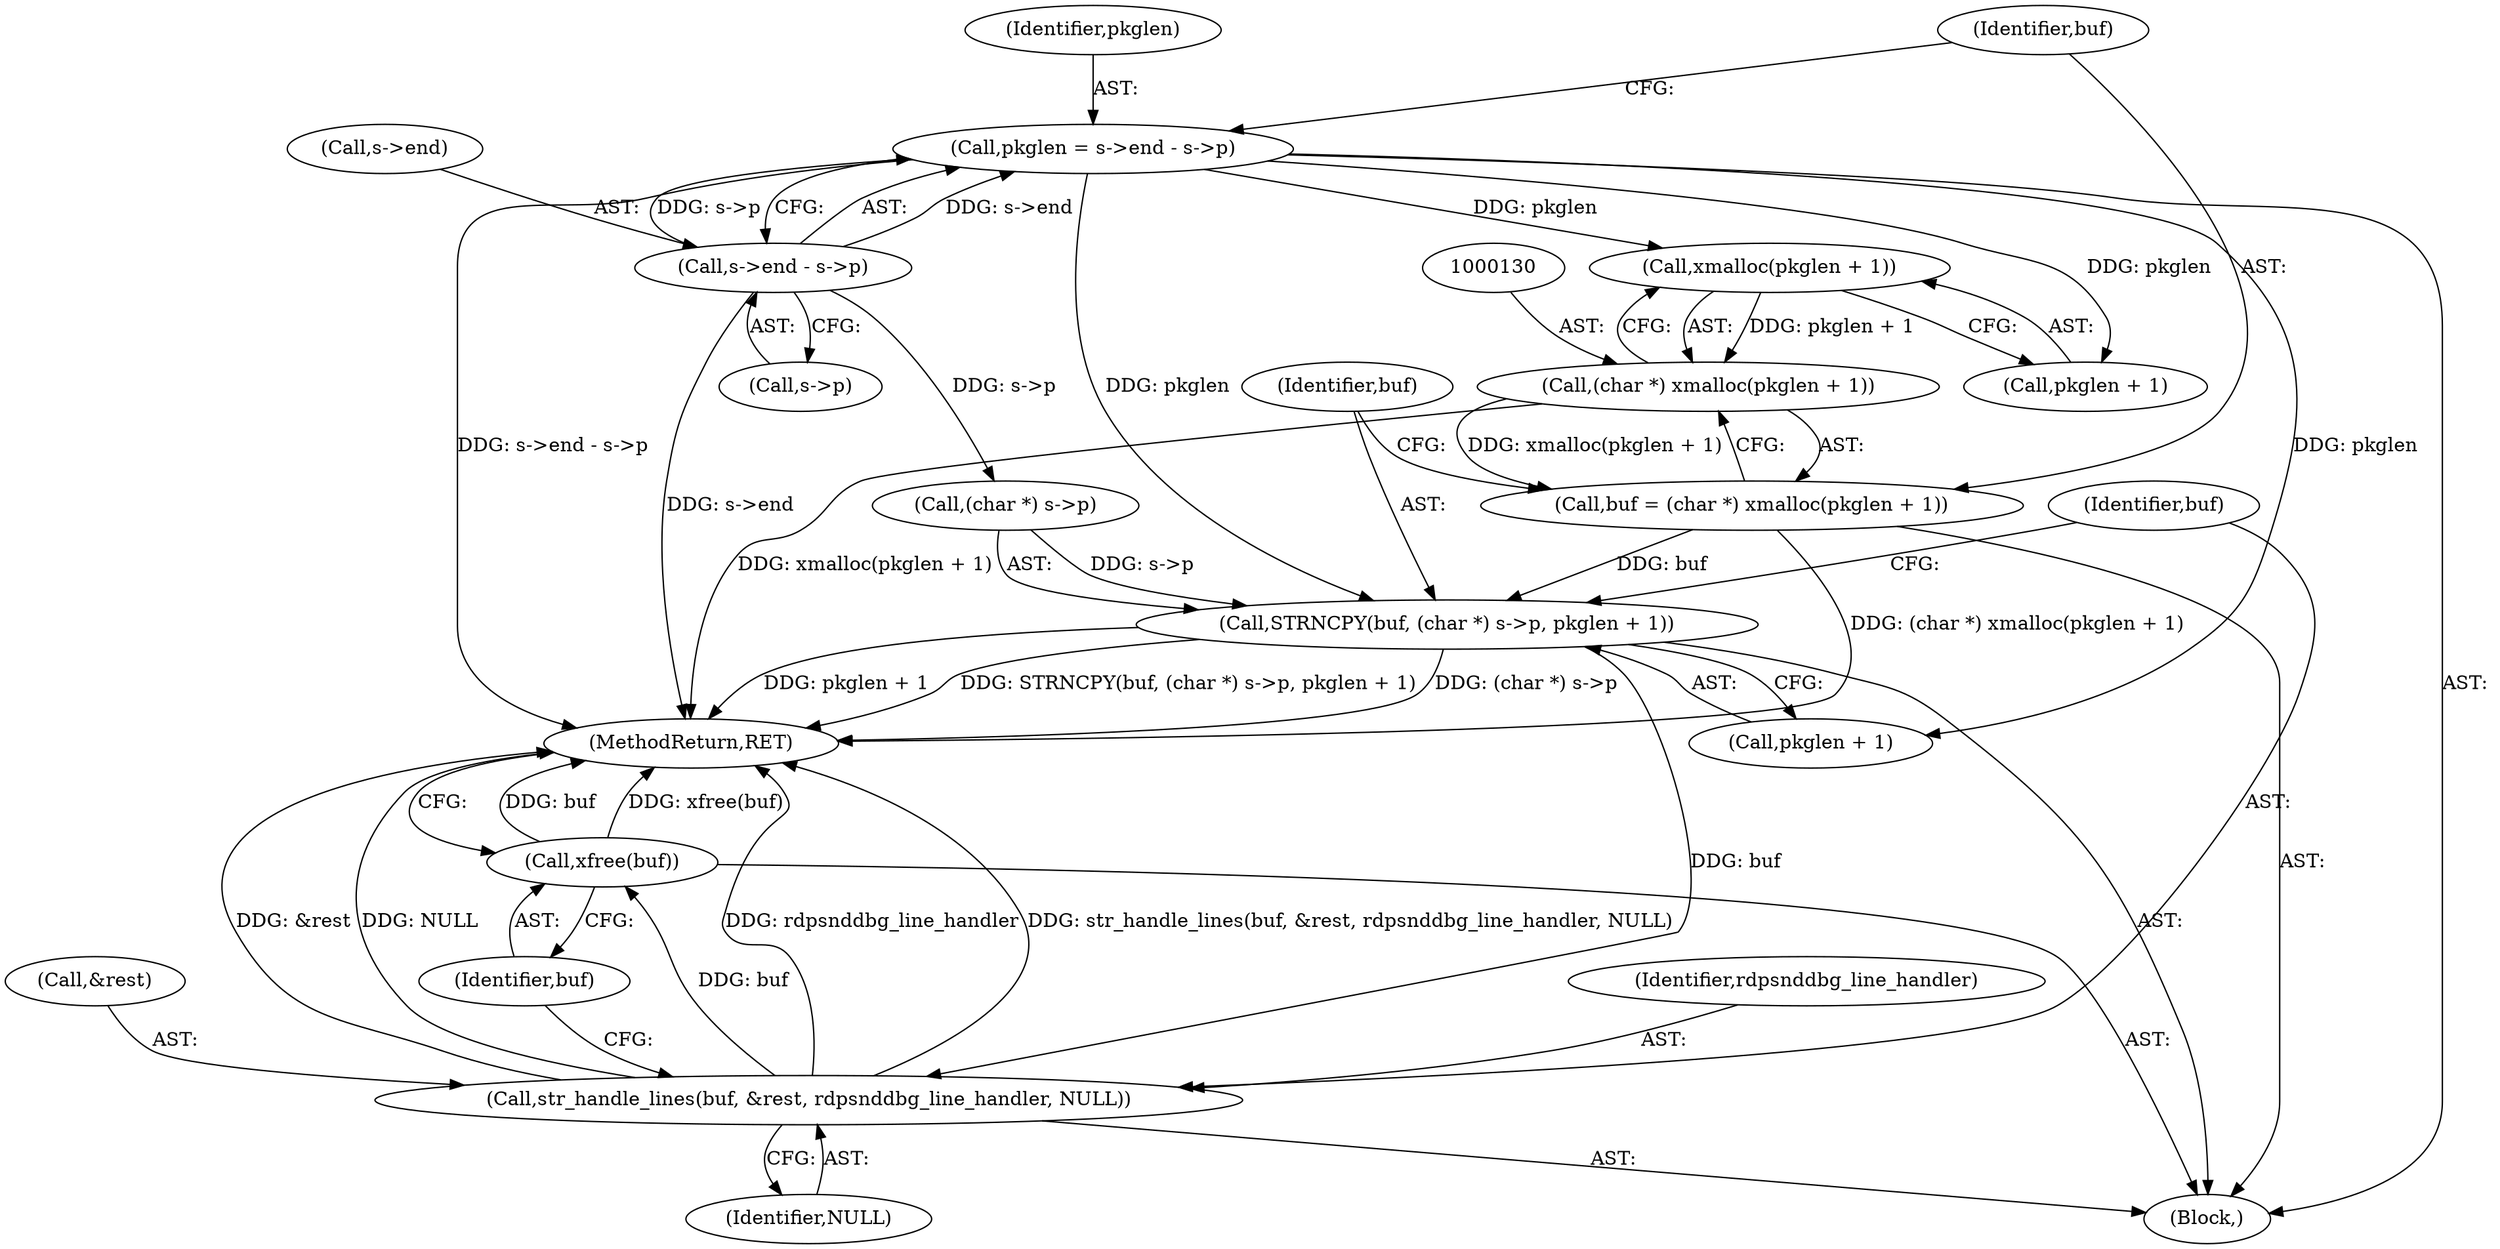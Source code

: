 digraph "0_rdesktop_4dca546d04321a610c1835010b5dad85163b65e1_12@API" {
"1000131" [label="(Call,xmalloc(pkglen + 1))"];
"1000118" [label="(Call,pkglen = s->end - s->p)"];
"1000120" [label="(Call,s->end - s->p)"];
"1000129" [label="(Call,(char *) xmalloc(pkglen + 1))"];
"1000127" [label="(Call,buf = (char *) xmalloc(pkglen + 1))"];
"1000135" [label="(Call,STRNCPY(buf, (char *) s->p, pkglen + 1))"];
"1000145" [label="(Call,str_handle_lines(buf, &rest, rdpsnddbg_line_handler, NULL))"];
"1000151" [label="(Call,xfree(buf))"];
"1000127" [label="(Call,buf = (char *) xmalloc(pkglen + 1))"];
"1000136" [label="(Identifier,buf)"];
"1000151" [label="(Call,xfree(buf))"];
"1000121" [label="(Call,s->end)"];
"1000129" [label="(Call,(char *) xmalloc(pkglen + 1))"];
"1000124" [label="(Call,s->p)"];
"1000142" [label="(Call,pkglen + 1)"];
"1000152" [label="(Identifier,buf)"];
"1000119" [label="(Identifier,pkglen)"];
"1000137" [label="(Call,(char *) s->p)"];
"1000149" [label="(Identifier,rdpsnddbg_line_handler)"];
"1000128" [label="(Identifier,buf)"];
"1000118" [label="(Call,pkglen = s->end - s->p)"];
"1000135" [label="(Call,STRNCPY(buf, (char *) s->p, pkglen + 1))"];
"1000120" [label="(Call,s->end - s->p)"];
"1000150" [label="(Identifier,NULL)"];
"1000145" [label="(Call,str_handle_lines(buf, &rest, rdpsnddbg_line_handler, NULL))"];
"1000147" [label="(Call,&rest)"];
"1000132" [label="(Call,pkglen + 1)"];
"1000103" [label="(Block,)"];
"1000153" [label="(MethodReturn,RET)"];
"1000146" [label="(Identifier,buf)"];
"1000131" [label="(Call,xmalloc(pkglen + 1))"];
"1000131" -> "1000129"  [label="AST: "];
"1000131" -> "1000132"  [label="CFG: "];
"1000132" -> "1000131"  [label="AST: "];
"1000129" -> "1000131"  [label="CFG: "];
"1000131" -> "1000129"  [label="DDG: pkglen + 1"];
"1000118" -> "1000131"  [label="DDG: pkglen"];
"1000118" -> "1000103"  [label="AST: "];
"1000118" -> "1000120"  [label="CFG: "];
"1000119" -> "1000118"  [label="AST: "];
"1000120" -> "1000118"  [label="AST: "];
"1000128" -> "1000118"  [label="CFG: "];
"1000118" -> "1000153"  [label="DDG: s->end - s->p"];
"1000120" -> "1000118"  [label="DDG: s->end"];
"1000120" -> "1000118"  [label="DDG: s->p"];
"1000118" -> "1000132"  [label="DDG: pkglen"];
"1000118" -> "1000135"  [label="DDG: pkglen"];
"1000118" -> "1000142"  [label="DDG: pkglen"];
"1000120" -> "1000124"  [label="CFG: "];
"1000121" -> "1000120"  [label="AST: "];
"1000124" -> "1000120"  [label="AST: "];
"1000120" -> "1000153"  [label="DDG: s->end"];
"1000120" -> "1000137"  [label="DDG: s->p"];
"1000129" -> "1000127"  [label="AST: "];
"1000130" -> "1000129"  [label="AST: "];
"1000127" -> "1000129"  [label="CFG: "];
"1000129" -> "1000153"  [label="DDG: xmalloc(pkglen + 1)"];
"1000129" -> "1000127"  [label="DDG: xmalloc(pkglen + 1)"];
"1000127" -> "1000103"  [label="AST: "];
"1000128" -> "1000127"  [label="AST: "];
"1000136" -> "1000127"  [label="CFG: "];
"1000127" -> "1000153"  [label="DDG: (char *) xmalloc(pkglen + 1)"];
"1000127" -> "1000135"  [label="DDG: buf"];
"1000135" -> "1000103"  [label="AST: "];
"1000135" -> "1000142"  [label="CFG: "];
"1000136" -> "1000135"  [label="AST: "];
"1000137" -> "1000135"  [label="AST: "];
"1000142" -> "1000135"  [label="AST: "];
"1000146" -> "1000135"  [label="CFG: "];
"1000135" -> "1000153"  [label="DDG: pkglen + 1"];
"1000135" -> "1000153"  [label="DDG: STRNCPY(buf, (char *) s->p, pkglen + 1)"];
"1000135" -> "1000153"  [label="DDG: (char *) s->p"];
"1000137" -> "1000135"  [label="DDG: s->p"];
"1000135" -> "1000145"  [label="DDG: buf"];
"1000145" -> "1000103"  [label="AST: "];
"1000145" -> "1000150"  [label="CFG: "];
"1000146" -> "1000145"  [label="AST: "];
"1000147" -> "1000145"  [label="AST: "];
"1000149" -> "1000145"  [label="AST: "];
"1000150" -> "1000145"  [label="AST: "];
"1000152" -> "1000145"  [label="CFG: "];
"1000145" -> "1000153"  [label="DDG: rdpsnddbg_line_handler"];
"1000145" -> "1000153"  [label="DDG: NULL"];
"1000145" -> "1000153"  [label="DDG: str_handle_lines(buf, &rest, rdpsnddbg_line_handler, NULL)"];
"1000145" -> "1000153"  [label="DDG: &rest"];
"1000145" -> "1000151"  [label="DDG: buf"];
"1000151" -> "1000103"  [label="AST: "];
"1000151" -> "1000152"  [label="CFG: "];
"1000152" -> "1000151"  [label="AST: "];
"1000153" -> "1000151"  [label="CFG: "];
"1000151" -> "1000153"  [label="DDG: buf"];
"1000151" -> "1000153"  [label="DDG: xfree(buf)"];
}
